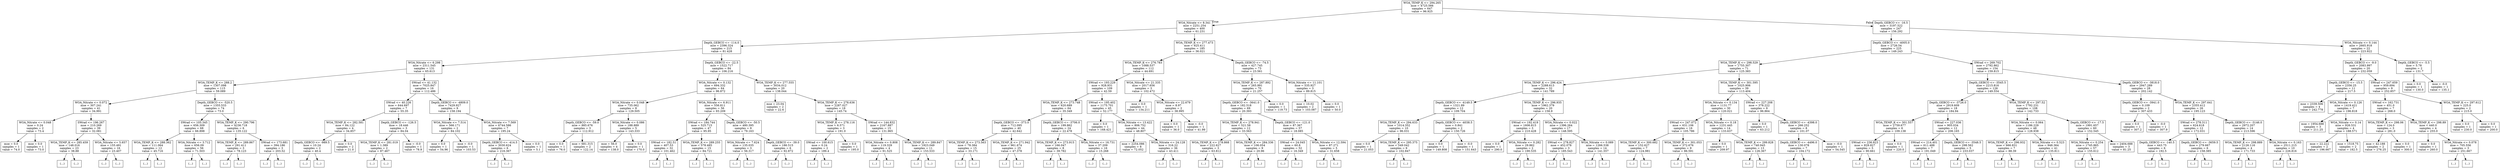 digraph Tree {
node [shape=box] ;
0 [label="WOA_TEMP_K <= 294.265\nmse = 4725.566\nsamples = 647\nvalue = 96.925"] ;
1 [label="WOA_Nitrate <= 8.341\nmse = 2251.254\nsamples = 400\nvalue = 61.231"] ;
0 -> 1 [labeldistance=2.5, labelangle=45, headlabel="True"] ;
2 [label="Depth_GEBCO <= -114.0\nmse = 2396.324\nsamples = 215\nvalue = 81.428"] ;
1 -> 2 ;
3 [label="WOA_Nitrate <= 6.298\nmse = 2311.545\nsamples = 131\nvalue = 65.613"] ;
2 -> 3 ;
4 [label="WOA_TEMP_K <= 288.2\nmse = 1307.098\nsamples = 115\nvalue = 59.089"] ;
3 -> 4 ;
5 [label="WOA_Nitrate <= 0.072\nmse = 307.241\nsamples = 41\nvalue = 34.991"] ;
4 -> 5 ;
6 [label="WOA_Nitrate <= 0.048\nmse = 0.24\nsamples = 2\nvalue = 73.4"] ;
5 -> 6 ;
7 [label="mse = 0.0\nsamples = 1\nvalue = 74.0"] ;
6 -> 7 ;
8 [label="mse = 0.0\nsamples = 1\nvalue = 73.0"] ;
6 -> 8 ;
9 [label="SWrad <= 196.267\nmse = 210.269\nsamples = 39\nvalue = 32.081"] ;
5 -> 9 ;
10 [label="WOA_TEMP_K <= 285.459\nmse = 148.016\nsamples = 23\nvalue = 38.88"] ;
9 -> 10 ;
11 [label="(...)"] ;
10 -> 11 ;
22 [label="(...)"] ;
10 -> 22 ;
47 [label="WOA_Nitrate <= 5.657\nmse = 155.491\nsamples = 16\nvalue = 23.407"] ;
9 -> 47 ;
48 [label="(...)"] ;
47 -> 48 ;
63 [label="(...)"] ;
47 -> 63 ;
66 [label="Depth_GEBCO <= -520.5\nmse = 1355.533\nsamples = 74\nvalue = 73.0"] ;
4 -> 66 ;
67 [label="SWrad <= 105.345\nmse = 656.309\nsamples = 68\nvalue = 66.898"] ;
66 -> 67 ;
68 [label="WOA_TEMP_K <= 288.362\nmse = 111.064\nsamples = 12\nvalue = 45.716"] ;
67 -> 68 ;
69 [label="(...)"] ;
68 -> 69 ;
70 [label="(...)"] ;
68 -> 70 ;
91 [label="WOA_Nitrate <= 3.712\nmse = 656.09\nsamples = 56\nvalue = 71.503"] ;
67 -> 91 ;
92 [label="(...)"] ;
91 -> 92 ;
177 [label="(...)"] ;
91 -> 177 ;
182 [label="WOA_TEMP_K <= 290.796\nmse = 4236.718\nsamples = 6\nvalue = 135.122"] ;
66 -> 182 ;
183 [label="WOA_TEMP_K <= 289.867\nmse = 291.411\nsamples = 3\nvalue = 78.123"] ;
182 -> 183 ;
184 [label="(...)"] ;
183 -> 184 ;
187 [label="(...)"] ;
183 -> 187 ;
188 [label="SWrad <= 173.681\nmse = 394.186\nsamples = 3\nvalue = 203.52"] ;
182 -> 188 ;
189 [label="(...)"] ;
188 -> 189 ;
190 [label="(...)"] ;
188 -> 190 ;
193 [label="SWrad <= 41.132\nmse = 7025.847\nsamples = 16\nvalue = 112.486"] ;
3 -> 193 ;
194 [label="SWrad <= 40.226\nmse = 644.697\nsamples = 7\nvalue = 55.35"] ;
193 -> 194 ;
195 [label="WOA_TEMP_K <= 282.581\nmse = 84.122\nsamples = 4\nvalue = 34.857"] ;
194 -> 195 ;
196 [label="Depth_GEBCO <= -989.5\nmse = 10.24\nsamples = 2\nvalue = 40.4"] ;
195 -> 196 ;
197 [label="(...)"] ;
196 -> 197 ;
198 [label="(...)"] ;
196 -> 198 ;
199 [label="mse = 0.0\nsamples = 2\nvalue = 21.0"] ;
195 -> 199 ;
200 [label="Depth_GEBCO <= -126.5\nmse = 18.446\nsamples = 3\nvalue = 84.04"] ;
194 -> 200 ;
201 [label="WOA_TEMP_K <= 281.019\nmse = 1.389\nsamples = 2\nvalue = 87.467"] ;
200 -> 201 ;
202 [label="(...)"] ;
201 -> 202 ;
203 [label="(...)"] ;
201 -> 203 ;
204 [label="mse = -0.0\nsamples = 1\nvalue = 78.9"] ;
200 -> 204 ;
205 [label="Depth_GEBCO <= -4809.0\nmse = 7429.927\nsamples = 9\nvalue = 158.194"] ;
193 -> 205 ;
206 [label="WOA_Nitrate <= 7.514\nmse = 566.171\nsamples = 2\nvalue = 84.102"] ;
205 -> 206 ;
207 [label="mse = 0.0\nsamples = 1\nvalue = 54.96"] ;
206 -> 207 ;
208 [label="mse = -0.0\nsamples = 1\nvalue = 103.53"] ;
206 -> 208 ;
209 [label="WOA_Nitrate <= 7.569\nmse = 6744.586\nsamples = 7\nvalue = 195.24"] ;
205 -> 209 ;
210 [label="Depth_GEBCO <= -414.5\nmse = 3030.624\nsamples = 6\nvalue = 216.367"] ;
209 -> 210 ;
211 [label="(...)"] ;
210 -> 211 ;
218 [label="(...)"] ;
210 -> 218 ;
219 [label="mse = 0.0\nsamples = 1\nvalue = 5.1"] ;
209 -> 219 ;
220 [label="Depth_GEBCO <= -22.5\nmse = 1522.717\nsamples = 84\nvalue = 106.216"] ;
2 -> 220 ;
221 [label="WOA_Nitrate <= 0.132\nmse = 694.332\nsamples = 64\nvalue = 96.872"] ;
220 -> 221 ;
222 [label="WOA_Nitrate <= 0.048\nmse = 735.062\nsamples = 8\nvalue = 129.505"] ;
221 -> 222 ;
223 [label="Depth_GEBCO <= -59.0\nmse = 885.676\nsamples = 3\nvalue = 112.912"] ;
222 -> 223 ;
224 [label="mse = 0.0\nsamples = 1\nvalue = 76.0"] ;
223 -> 224 ;
225 [label="mse = 681.315\nsamples = 2\nvalue = 122.14"] ;
223 -> 225 ;
226 [label="WOA_Nitrate <= 0.086\nmse = 188.889\nsamples = 5\nvalue = 143.333"] ;
222 -> 226 ;
227 [label="mse = 56.0\nsamples = 4\nvalue = 138.0"] ;
226 -> 227 ;
228 [label="mse = 0.0\nsamples = 1\nvalue = 170.0"] ;
226 -> 228 ;
229 [label="WOA_Nitrate <= 6.911\nmse = 556.811\nsamples = 56\nvalue = 93.209"] ;
221 -> 229 ;
230 [label="SWrad <= 184.744\nmse = 525.715\nsamples = 47\nvalue = 95.95"] ;
229 -> 230 ;
231 [label="SWrad <= 182.51\nmse = 407.53\nsamples = 32\nvalue = 101.462"] ;
230 -> 231 ;
232 [label="(...)"] ;
231 -> 232 ;
279 [label="(...)"] ;
231 -> 279 ;
286 [label="WOA_TEMP_K <= 289.255\nmse = 578.485\nsamples = 15\nvalue = 84.721"] ;
230 -> 286 ;
287 [label="(...)"] ;
286 -> 287 ;
298 [label="(...)"] ;
286 -> 298 ;
315 [label="Depth_GEBCO <= -50.5\nmse = 480.395\nsamples = 9\nvalue = 79.163"] ;
229 -> 315 ;
316 [label="WOA_Nitrate <= 7.624\nmse = 135.035\nsamples = 3\nvalue = 56.317"] ;
315 -> 316 ;
317 [label="(...)"] ;
316 -> 317 ;
320 [label="(...)"] ;
316 -> 320 ;
321 [label="Depth_GEBCO <= -39.0\nmse = 186.515\nsamples = 6\nvalue = 92.872"] ;
315 -> 321 ;
322 [label="(...)"] ;
321 -> 322 ;
325 [label="(...)"] ;
321 -> 325 ;
326 [label="WOA_TEMP_K <= 277.555\nmse = 3034.012\nsamples = 20\nvalue = 138.044"] ;
220 -> 326 ;
327 [label="mse = 23.04\nsamples = 2\nvalue = 22.6"] ;
326 -> 327 ;
328 [label="WOA_TEMP_K <= 278.636\nmse = 2287.027\nsamples = 18\nvalue = 145.74"] ;
326 -> 328 ;
329 [label="WOA_TEMP_K <= 278.116\nmse = 6.571\nsamples = 3\nvalue = 191.0"] ;
328 -> 329 ;
330 [label="SWrad <= 100.615\nmse = 0.24\nsamples = 2\nvalue = 189.4"] ;
329 -> 330 ;
331 [label="(...)"] ;
330 -> 331 ;
332 [label="(...)"] ;
330 -> 332 ;
333 [label="mse = 0.0\nsamples = 1\nvalue = 195.0"] ;
329 -> 333 ;
334 [label="SWrad <= 144.832\nmse = 2167.887\nsamples = 15\nvalue = 131.965"] ;
328 -> 334 ;
335 [label="WOA_Nitrate <= 0.808\nmse = 119.329\nsamples = 4\nvalue = 91.525"] ;
334 -> 335 ;
336 [label="(...)"] ;
335 -> 336 ;
337 [label="(...)"] ;
335 -> 337 ;
342 [label="WOA_TEMP_K <= 289.847\nmse = 1923.049\nsamples = 11\nvalue = 153.533"] ;
334 -> 342 ;
343 [label="(...)"] ;
342 -> 343 ;
348 [label="(...)"] ;
342 -> 348 ;
363 [label="WOA_TEMP_K <= 277.473\nmse = 925.411\nsamples = 185\nvalue = 36.021"] ;
1 -> 363 ;
364 [label="WOA_TEMP_K <= 276.783\nmse = 1088.537\nsamples = 112\nvalue = 44.691"] ;
363 -> 364 ;
365 [label="SWrad <= 193.229\nmse = 928.931\nsamples = 109\nvalue = 42.59"] ;
364 -> 365 ;
366 [label="WOA_TEMP_K <= 273.748\nmse = 620.689\nsamples = 64\nvalue = 35.349"] ;
365 -> 366 ;
367 [label="Depth_GEBCO <= -373.0\nmse = 712.095\nsamples = 40\nvalue = 42.642"] ;
366 -> 367 ;
368 [label="WOA_TEMP_K <= 273.563\nmse = 78.384\nsamples = 15\nvalue = 33.171"] ;
367 -> 368 ;
369 [label="(...)"] ;
368 -> 369 ;
396 [label="(...)"] ;
368 -> 396 ;
397 [label="WOA_TEMP_K <= 271.942\nmse = 961.674\nsamples = 25\nvalue = 47.378"] ;
367 -> 397 ;
398 [label="(...)"] ;
397 -> 398 ;
411 [label="(...)"] ;
397 -> 411 ;
420 [label="Depth_GEBCO <= -3706.0\nmse = 199.862\nsamples = 24\nvalue = 22.478"] ;
366 -> 420 ;
421 [label="WOA_TEMP_K <= 273.915\nmse = 166.047\nsamples = 8\nvalue = 39.782"] ;
420 -> 421 ;
422 [label="(...)"] ;
421 -> 422 ;
423 [label="(...)"] ;
421 -> 423 ;
436 [label="WOA_Nitrate <= 16.731\nmse = 37.209\nsamples = 16\nvalue = 15.268"] ;
420 -> 436 ;
437 [label="(...)"] ;
436 -> 437 ;
438 [label="(...)"] ;
436 -> 438 ;
467 [label="SWrad <= 195.402\nmse = 1175.701\nsamples = 45\nvalue = 52.177"] ;
365 -> 467 ;
468 [label="mse = 0.0\nsamples = 1\nvalue = 168.421"] ;
467 -> 468 ;
469 [label="WOA_Nitrate <= 13.422\nmse = 806.752\nsamples = 44\nvalue = 48.807"] ;
467 -> 469 ;
470 [label="mse = 2254.086\nsamples = 8\nvalue = 72.052"] ;
469 -> 470 ;
471 [label="WOA_Nitrate <= 24.128\nmse = 316.22\nsamples = 36\nvalue = 43.411"] ;
469 -> 471 ;
472 [label="(...)"] ;
471 -> 472 ;
485 [label="(...)"] ;
471 -> 485 ;
524 [label="WOA_Nitrate <= 21.335\nmse = 2017.656\nsamples = 3\nvalue = 102.472"] ;
364 -> 524 ;
525 [label="mse = 0.0\nsamples = 1\nvalue = 134.211"] ;
524 -> 525 ;
526 [label="WOA_Nitrate <= 22.679\nmse = 8.97\nsamples = 2\nvalue = 38.995"] ;
524 -> 526 ;
527 [label="mse = 0.0\nsamples = 1\nvalue = 36.0"] ;
526 -> 527 ;
528 [label="mse = -0.0\nsamples = 1\nvalue = 41.99"] ;
526 -> 528 ;
529 [label="Depth_GEBCO <= -74.5\nmse = 427.745\nsamples = 73\nvalue = 23.561"] ;
363 -> 529 ;
530 [label="WOA_TEMP_K <= 287.892\nmse = 265.991\nsamples = 70\nvalue = 21.257"] ;
529 -> 530 ;
531 [label="Depth_GEBCO <= -3641.0\nmse = 182.518\nsamples = 69\nvalue = 20.393"] ;
530 -> 531 ;
532 [label="WOA_TEMP_K <= 278.941\nmse = 521.58\nsamples = 12\nvalue = 33.563"] ;
531 -> 532 ;
533 [label="WOA_TEMP_K <= 278.868\nmse = 222.627\nsamples = 3\nvalue = 63.812"] ;
532 -> 533 ;
534 [label="(...)"] ;
533 -> 534 ;
537 [label="(...)"] ;
533 -> 537 ;
538 [label="WOA_TEMP_K <= 284.336\nmse = 106.054\nsamples = 9\nvalue = 20.96"] ;
532 -> 538 ;
539 [label="(...)"] ;
538 -> 539 ;
552 [label="(...)"] ;
538 -> 552 ;
553 [label="Depth_GEBCO <= -121.0\nmse = 87.367\nsamples = 57\nvalue = 18.085"] ;
531 -> 553 ;
554 [label="SWrad <= 24.045\nmse = 60.8\nsamples = 52\nvalue = 16.349"] ;
553 -> 554 ;
555 [label="(...)"] ;
554 -> 555 ;
558 [label="(...)"] ;
554 -> 558 ;
603 [label="WOA_Nitrate <= 12.594\nmse = 87.271\nsamples = 5\nvalue = 31.658"] ;
553 -> 603 ;
604 [label="(...)"] ;
603 -> 604 ;
611 [label="(...)"] ;
603 -> 611 ;
612 [label="mse = 0.0\nsamples = 1\nvalue = 119.73"] ;
530 -> 612 ;
613 [label="WOA_Nitrate <= 11.101\nmse = 535.927\nsamples = 3\nvalue = 89.815"] ;
529 -> 613 ;
614 [label="mse = 10.02\nsamples = 2\nvalue = 103.087"] ;
613 -> 614 ;
615 [label="mse = 0.0\nsamples = 1\nvalue = 50.0"] ;
613 -> 615 ;
616 [label="Depth_GEBCO <= -16.5\nmse = 3197.522\nsamples = 247\nvalue = 156.292"] ;
0 -> 616 [labeldistance=2.5, labelangle=-45, headlabel="False"] ;
617 [label="Depth_GEBCO <= -4005.0\nmse = 2726.54\nsamples = 225\nvalue = 149.243"] ;
616 -> 617 ;
618 [label="WOA_TEMP_K <= 298.529\nmse = 1755.307\nsamples = 71\nvalue = 125.383"] ;
617 -> 618 ;
619 [label="WOA_TEMP_K <= 296.424\nmse = 2288.613\nsamples = 32\nvalue = 141.789"] ;
618 -> 619 ;
620 [label="Depth_GEBCO <= -4149.5\nmse = 1321.89\nsamples = 12\nvalue = 109.704"] ;
619 -> 620 ;
621 [label="WOA_TEMP_K <= 294.633\nmse = 1014.352\nsamples = 10\nvalue = 96.031"] ;
620 -> 621 ;
622 [label="mse = 0.0\nsamples = 1\nvalue = 21.053"] ;
621 -> 622 ;
623 [label="WOA_TEMP_K <= 295.375\nmse = 549.042\nsamples = 9\nvalue = 102.847"] ;
621 -> 623 ;
624 [label="(...)"] ;
623 -> 624 ;
633 [label="(...)"] ;
623 -> 633 ;
638 [label="Depth_GEBCO <= -4038.5\nmse = 0.841\nsamples = 2\nvalue = 150.726"] ;
620 -> 638 ;
639 [label="mse = 0.0\nsamples = 1\nvalue = 149.808"] ;
638 -> 639 ;
640 [label="mse = -0.0\nsamples = 1\nvalue = 151.643"] ;
638 -> 640 ;
641 [label="WOA_TEMP_K <= 296.935\nmse = 1962.379\nsamples = 20\nvalue = 158.9"] ;
619 -> 641 ;
642 [label="SWrad <= 192.419\nmse = 1606.815\nsamples = 3\nvalue = 210.428"] ;
641 -> 642 ;
643 [label="mse = 0.0\nsamples = 1\nvalue = 290.0"] ;
642 -> 643 ;
644 [label="WOA_Nitrate <= 0.282\nmse = 29.862\nsamples = 2\nvalue = 190.535"] ;
642 -> 644 ;
645 [label="(...)"] ;
644 -> 645 ;
646 [label="(...)"] ;
644 -> 646 ;
647 [label="WOA_Nitrate <= 0.022\nmse = 1396.264\nsamples = 17\nvalue = 148.595"] ;
641 -> 647 ;
648 [label="SWrad <= 278.827\nmse = 452.078\nsamples = 3\nvalue = 185.543"] ;
647 -> 648 ;
649 [label="(...)"] ;
648 -> 649 ;
652 [label="(...)"] ;
648 -> 652 ;
653 [label="WOA_Nitrate <= 0.089\nmse = 1266.538\nsamples = 14\nvalue = 141.557"] ;
647 -> 653 ;
654 [label="(...)"] ;
653 -> 654 ;
661 [label="(...)"] ;
653 -> 661 ;
680 [label="WOA_TEMP_K <= 301.595\nmse = 1025.906\nsamples = 39\nvalue = 113.404"] ;
618 -> 680 ;
681 [label="WOA_Nitrate <= 0.134\nmse = 1131.77\nsamples = 30\nvalue = 120.021"] ;
680 -> 681 ;
682 [label="SWrad <= 247.072\nmse = 631.106\nsamples = 16\nvalue = 105.786"] ;
681 -> 682 ;
683 [label="WOA_TEMP_K <= 300.682\nmse = 152.627\nsamples = 7\nvalue = 124.981"] ;
682 -> 683 ;
684 [label="(...)"] ;
683 -> 684 ;
689 [label="(...)"] ;
683 -> 689 ;
696 [label="WOA_TEMP_K <= 301.053\nmse = 372.676\nsamples = 9\nvalue = 86.591"] ;
682 -> 696 ;
697 [label="(...)"] ;
696 -> 697 ;
710 [label="(...)"] ;
696 -> 710 ;
713 [label="WOA_Nitrate <= 0.18\nmse = 1231.445\nsamples = 14\nvalue = 133.637"] ;
681 -> 713 ;
714 [label="mse = 0.0\nsamples = 1\nvalue = 209.97"] ;
713 -> 714 ;
715 [label="WOA_TEMP_K <= 299.828\nmse = 740.945\nsamples = 13\nvalue = 126.367"] ;
713 -> 715 ;
716 [label="(...)"] ;
715 -> 716 ;
725 [label="(...)"] ;
715 -> 725 ;
740 [label="SWrad <= 227.208\nmse = 378.222\nsamples = 9\nvalue = 96.864"] ;
680 -> 740 ;
741 [label="mse = 0.0\nsamples = 1\nvalue = 63.212"] ;
740 -> 741 ;
742 [label="Depth_GEBCO <= -4398.0\nmse = 266.252\nsamples = 8\nvalue = 101.07"] ;
740 -> 742 ;
743 [label="Depth_GEBCO <= -4496.0\nmse = 130.078\nsamples = 7\nvalue = 104.172"] ;
742 -> 743 ;
744 [label="(...)"] ;
743 -> 744 ;
755 [label="(...)"] ;
743 -> 755 ;
756 [label="mse = -0.0\nsamples = 1\nvalue = 54.545"] ;
742 -> 756 ;
757 [label="SWrad <= 269.702\nmse = 2792.862\nsamples = 154\nvalue = 159.815"] ;
617 -> 757 ;
758 [label="Depth_GEBCO <= -3545.5\nmse = 2215.816\nsamples = 126\nvalue = 149.554"] ;
757 -> 758 ;
759 [label="Depth_GEBCO <= -3726.0\nmse = 2919.609\nsamples = 18\nvalue = 184.94"] ;
758 -> 759 ;
760 [label="WOA_TEMP_K <= 301.557\nmse = 2759.677\nsamples = 6\nvalue = 109.138"] ;
759 -> 760 ;
761 [label="SWrad <= 236.823\nmse = 829.827\nsamples = 5\nvalue = 90.661"] ;
760 -> 761 ;
762 [label="(...)"] ;
761 -> 762 ;
765 [label="(...)"] ;
761 -> 765 ;
770 [label="mse = 0.0\nsamples = 1\nvalue = 220.0"] ;
760 -> 770 ;
771 [label="SWrad <= 227.036\nmse = 905.034\nsamples = 12\nvalue = 206.165"] ;
759 -> 771 ;
772 [label="SWrad <= 214.401\nmse = 611.488\nsamples = 7\nvalue = 191.049"] ;
771 -> 772 ;
773 [label="(...)"] ;
772 -> 773 ;
776 [label="(...)"] ;
772 -> 776 ;
779 [label="Depth_GEBCO <= -3548.5\nmse = 298.562\nsamples = 5\nvalue = 233.037"] ;
771 -> 779 ;
780 [label="(...)"] ;
779 -> 780 ;
785 [label="(...)"] ;
779 -> 785 ;
786 [label="WOA_TEMP_K <= 297.52\nmse = 1792.231\nsamples = 108\nvalue = 142.733"] ;
758 -> 786 ;
787 [label="WOA_Nitrate <= 0.064\nmse = 1186.229\nsamples = 48\nvalue = 128.938"] ;
786 -> 787 ;
788 [label="WOA_TEMP_K <= 296.932\nmse = 666.831\nsamples = 7\nvalue = 88.39"] ;
787 -> 788 ;
789 [label="(...)"] ;
788 -> 789 ;
792 [label="(...)"] ;
788 -> 792 ;
795 [label="WOA_Nitrate <= 0.523\nmse = 948.364\nsamples = 41\nvalue = 135.811"] ;
787 -> 795 ;
796 [label="(...)"] ;
795 -> 796 ;
841 [label="(...)"] ;
795 -> 841 ;
858 [label="Depth_GEBCO <= -17.5\nmse = 1991.657\nsamples = 60\nvalue = 152.545"] ;
786 -> 858 ;
859 [label="WOA_Nitrate <= 0.254\nmse = 1745.865\nsamples = 57\nvalue = 155.612"] ;
858 -> 859 ;
860 [label="(...)"] ;
859 -> 860 ;
905 [label="(...)"] ;
859 -> 905 ;
950 [label="mse = 2404.688\nsamples = 3\nvalue = 81.25"] ;
858 -> 950 ;
951 [label="Depth_GEBCO <= -3818.0\nmse = 2947.289\nsamples = 28\nvalue = 202.142"] ;
757 -> 951 ;
952 [label="Depth_GEBCO <= -3941.0\nmse = 0.109\nsamples = 2\nvalue = 307.433"] ;
951 -> 952 ;
953 [label="mse = 0.0\nsamples = 1\nvalue = 307.2"] ;
952 -> 953 ;
954 [label="mse = -0.0\nsamples = 1\nvalue = 307.9"] ;
952 -> 954 ;
955 [label="WOA_TEMP_K <= 297.641\nmse = 2355.412\nsamples = 26\nvalue = 195.123"] ;
951 -> 955 ;
956 [label="SWrad <= 278.311\nmse = 624.618\nsamples = 12\nvalue = 172.031"] ;
955 -> 956 ;
957 [label="Depth_GEBCO <= -140.5\nmse = 443.75\nsamples = 6\nvalue = 192.5"] ;
956 -> 957 ;
958 [label="(...)"] ;
957 -> 958 ;
959 [label="(...)"] ;
957 -> 959 ;
960 [label="Depth_GEBCO <= -3659.5\nmse = 279.667\nsamples = 6\nvalue = 158.385"] ;
956 -> 960 ;
961 [label="(...)"] ;
960 -> 961 ;
962 [label="(...)"] ;
960 -> 962 ;
969 [label="Depth_GEBCO <= -3146.0\nmse = 2972.207\nsamples = 14\nvalue = 213.596"] ;
955 -> 969 ;
970 [label="WOA_TEMP_K <= 298.889\nmse = 2126.116\nsamples = 4\nvalue = 171.733"] ;
969 -> 970 ;
971 [label="(...)"] ;
970 -> 971 ;
972 [label="(...)"] ;
970 -> 972 ;
975 [label="WOA_Nitrate <= 0.163\nmse = 2511.215\nsamples = 10\nvalue = 226.816"] ;
969 -> 975 ;
976 [label="(...)"] ;
975 -> 976 ;
983 [label="(...)"] ;
975 -> 983 ;
986 [label="WOA_Nitrate <= 0.144\nmse = 2665.918\nsamples = 22\nvalue = 223.922"] ;
616 -> 986 ;
987 [label="Depth_GEBCO <= -9.0\nmse = 2083.997\nsamples = 20\nvalue = 232.059"] ;
986 -> 987 ;
988 [label="Depth_GEBCO <= -15.5\nmse = 2356.25\nsamples = 11\nvalue = 217.5"] ;
987 -> 988 ;
989 [label="mse = 2339.506\nsamples = 4\nvalue = 242.778"] ;
988 -> 989 ;
990 [label="WOA_Nitrate <= 0.126\nmse = 1419.421\nsamples = 7\nvalue = 196.818"] ;
988 -> 990 ;
991 [label="mse = 1954.688\nsamples = 3\nvalue = 211.25"] ;
990 -> 991 ;
992 [label="WOA_Nitrate <= 0.14\nmse = 926.531\nsamples = 4\nvalue = 188.571"] ;
990 -> 992 ;
993 [label="mse = 22.222\nsamples = 2\nvalue = 196.667"] ;
992 -> 993 ;
994 [label="mse = 1518.75\nsamples = 2\nvalue = 182.5"] ;
992 -> 994 ;
995 [label="SWrad <= 247.659\nmse = 959.694\nsamples = 9\nvalue = 252.857"] ;
987 -> 995 ;
996 [label="SWrad <= 162.731\nmse = 451.0\nsamples = 7\nvalue = 268.0"] ;
995 -> 996 ;
997 [label="WOA_TEMP_K <= 298.06\nmse = 124.0\nsamples = 3\nvalue = 281.0"] ;
996 -> 997 ;
998 [label="mse = 42.188\nsamples = 2\nvalue = 276.25"] ;
997 -> 998 ;
999 [label="mse = 0.0\nsamples = 1\nvalue = 300.0"] ;
997 -> 999 ;
1000 [label="WOA_TEMP_K <= 298.89\nmse = 440.0\nsamples = 4\nvalue = 255.0"] ;
996 -> 1000 ;
1001 [label="mse = 0.0\nsamples = 1\nvalue = 260.0"] ;
1000 -> 1001 ;
1002 [label="WOA_Nitrate <= 0.078\nmse = 705.556\nsamples = 3\nvalue = 251.667"] ;
1000 -> 1002 ;
1003 [label="(...)"] ;
1002 -> 1003 ;
1004 [label="(...)"] ;
1002 -> 1004 ;
1005 [label="WOA_TEMP_K <= 297.612\nmse = 225.0\nsamples = 2\nvalue = 215.0"] ;
995 -> 1005 ;
1006 [label="mse = 0.0\nsamples = 1\nvalue = 230.0"] ;
1005 -> 1006 ;
1007 [label="mse = 0.0\nsamples = 1\nvalue = 200.0"] ;
1005 -> 1007 ;
1008 [label="Depth_GEBCO <= -5.5\nmse = 5.78\nsamples = 2\nvalue = 131.7"] ;
986 -> 1008 ;
1009 [label="mse = 0.0\nsamples = 1\nvalue = 130.0"] ;
1008 -> 1009 ;
1010 [label="mse = -0.0\nsamples = 1\nvalue = 135.1"] ;
1008 -> 1010 ;
}